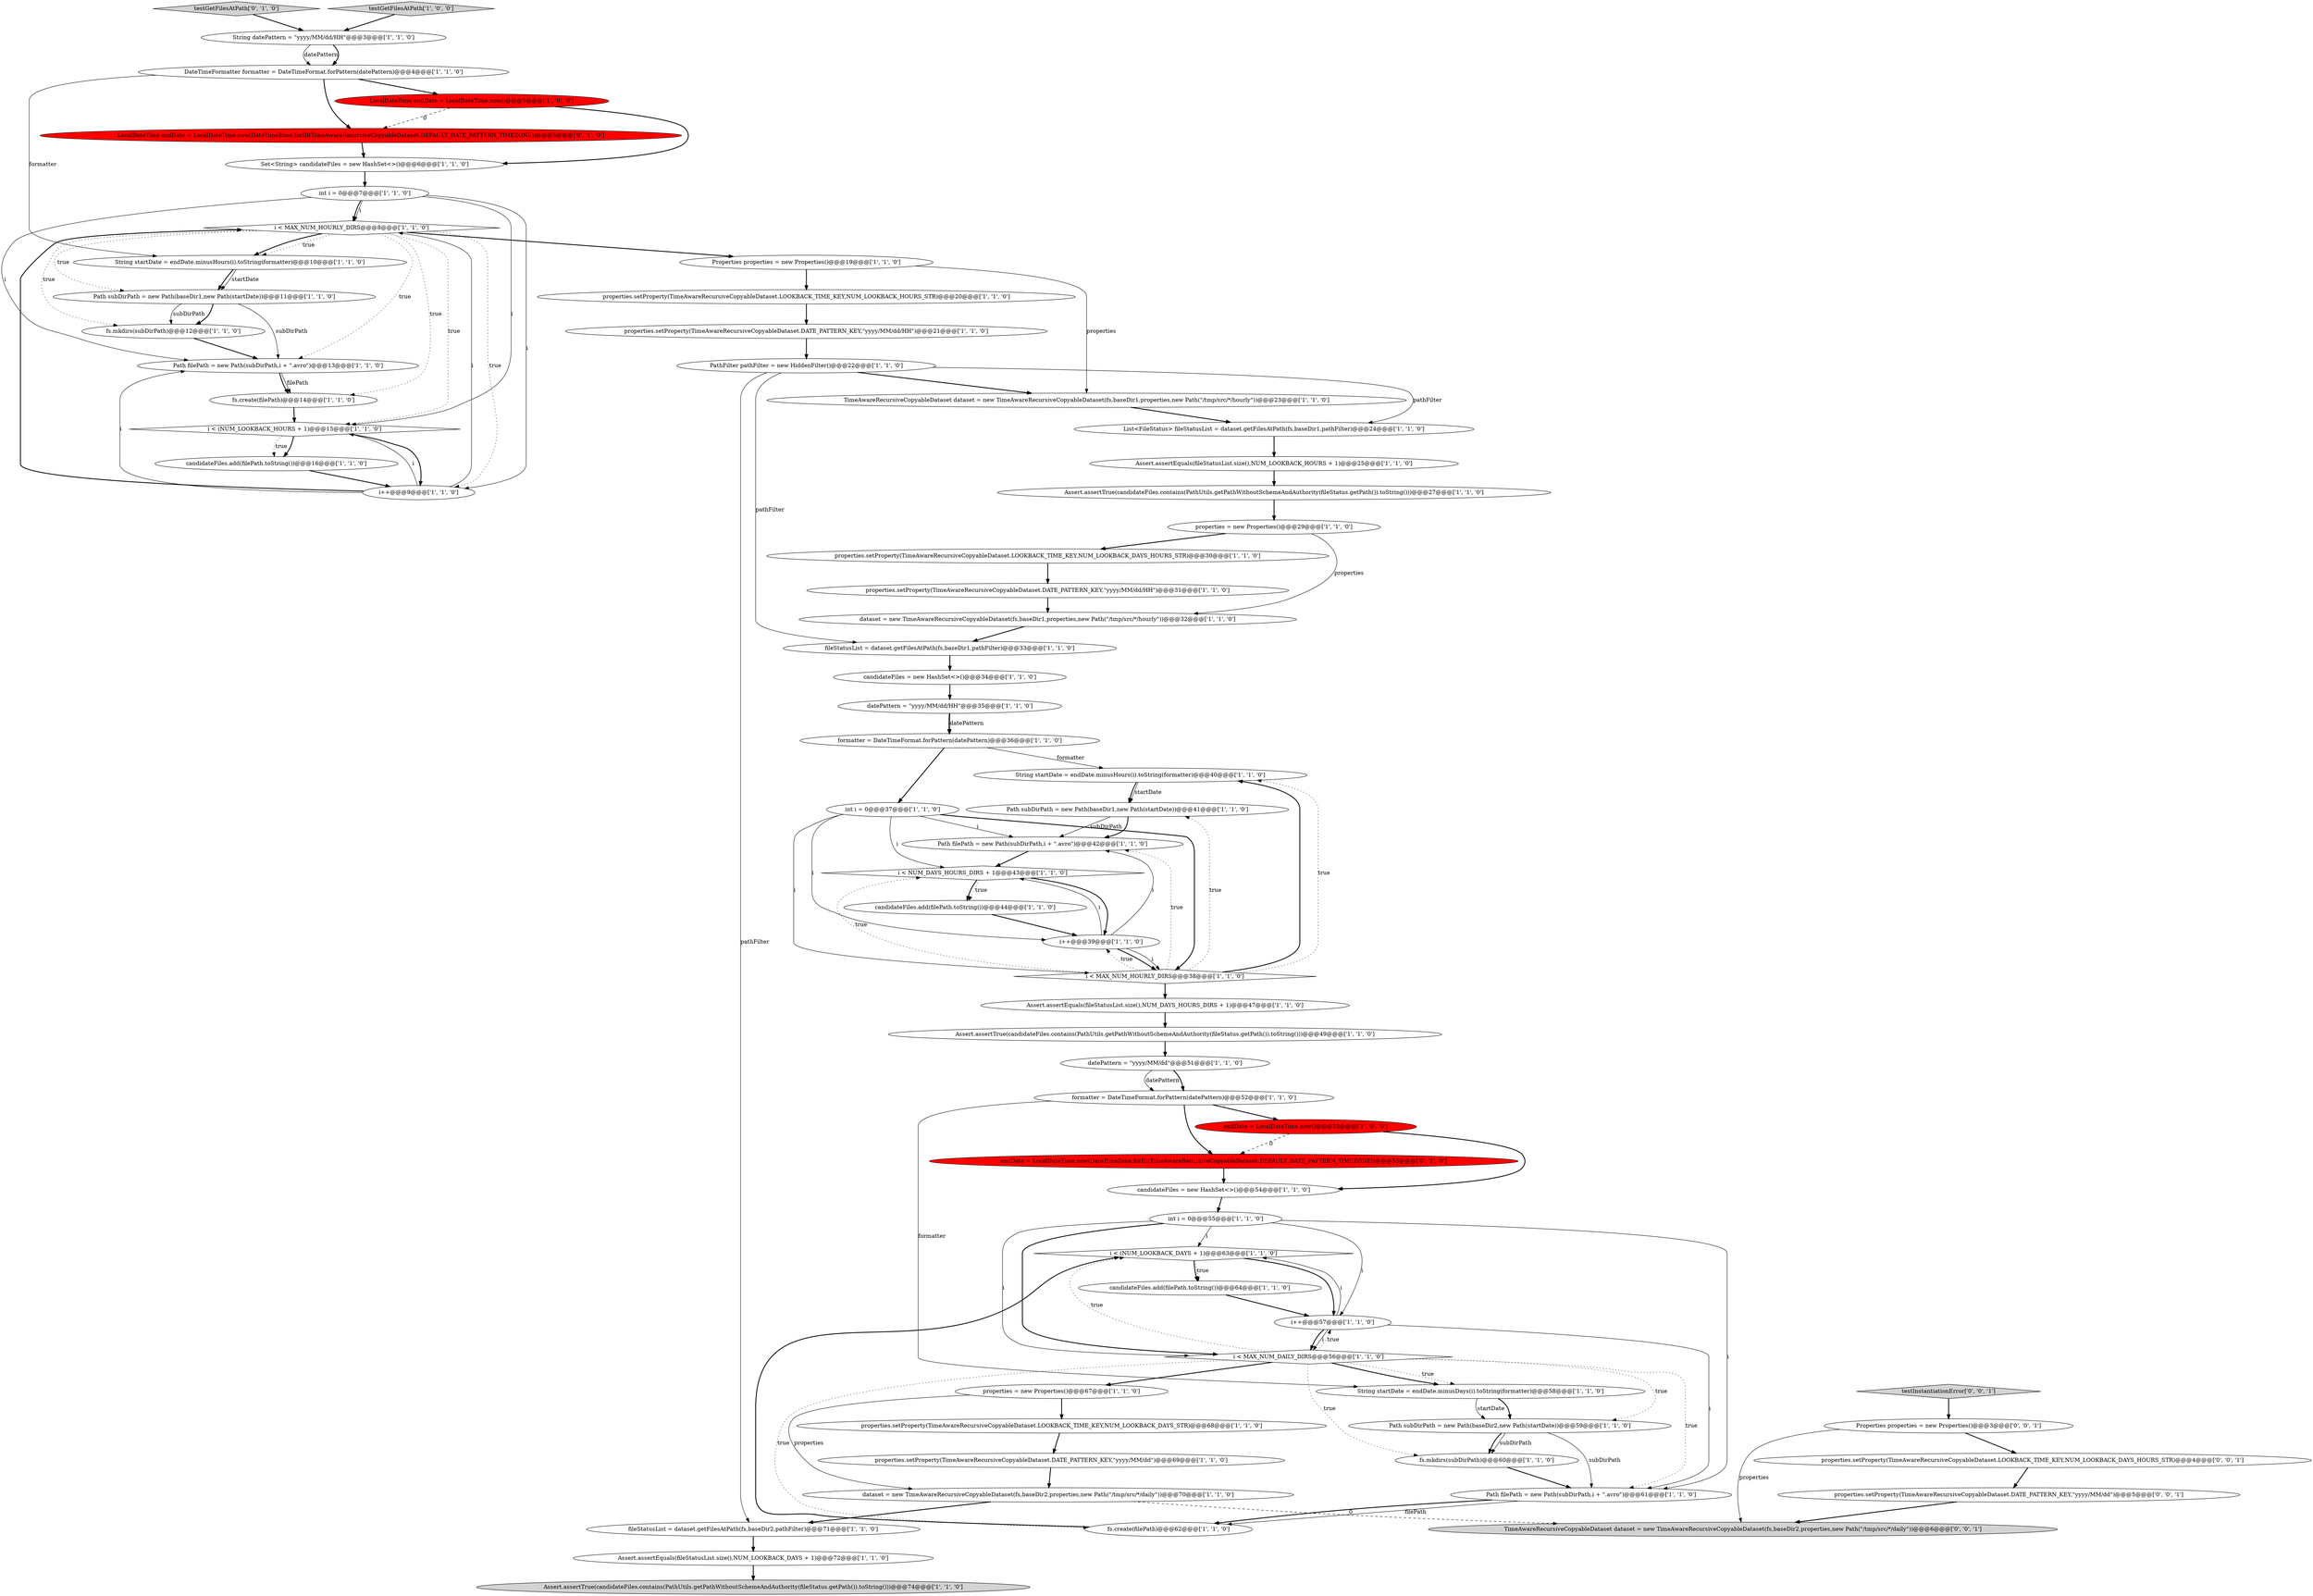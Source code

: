 digraph {
39 [style = filled, label = "i < MAX_NUM_HOURLY_DIRS@@@8@@@['1', '1', '0']", fillcolor = white, shape = diamond image = "AAA0AAABBB1BBB"];
1 [style = filled, label = "datePattern = \"yyyy/MM/dd/HH\"@@@35@@@['1', '1', '0']", fillcolor = white, shape = ellipse image = "AAA0AAABBB1BBB"];
4 [style = filled, label = "properties = new Properties()@@@29@@@['1', '1', '0']", fillcolor = white, shape = ellipse image = "AAA0AAABBB1BBB"];
52 [style = filled, label = "i < MAX_NUM_HOURLY_DIRS@@@38@@@['1', '1', '0']", fillcolor = white, shape = diamond image = "AAA0AAABBB1BBB"];
53 [style = filled, label = "Path subDirPath = new Path(baseDir1,new Path(startDate))@@@11@@@['1', '1', '0']", fillcolor = white, shape = ellipse image = "AAA0AAABBB1BBB"];
29 [style = filled, label = "i < (NUM_LOOKBACK_DAYS + 1)@@@63@@@['1', '1', '0']", fillcolor = white, shape = diamond image = "AAA0AAABBB1BBB"];
30 [style = filled, label = "endDate = LocalDateTime.now()@@@53@@@['1', '0', '0']", fillcolor = red, shape = ellipse image = "AAA1AAABBB1BBB"];
8 [style = filled, label = "Path filePath = new Path(subDirPath,i + \".avro\")@@@42@@@['1', '1', '0']", fillcolor = white, shape = ellipse image = "AAA0AAABBB1BBB"];
60 [style = filled, label = "Path filePath = new Path(subDirPath,i + \".avro\")@@@13@@@['1', '1', '0']", fillcolor = white, shape = ellipse image = "AAA0AAABBB1BBB"];
38 [style = filled, label = "properties.setProperty(TimeAwareRecursiveCopyableDataset.DATE_PATTERN_KEY,\"yyyy/MM/dd\")@@@69@@@['1', '1', '0']", fillcolor = white, shape = ellipse image = "AAA0AAABBB1BBB"];
9 [style = filled, label = "i < NUM_DAYS_HOURS_DIRS + 1@@@43@@@['1', '1', '0']", fillcolor = white, shape = diamond image = "AAA0AAABBB1BBB"];
34 [style = filled, label = "fs.create(filePath)@@@14@@@['1', '1', '0']", fillcolor = white, shape = ellipse image = "AAA0AAABBB1BBB"];
44 [style = filled, label = "dataset = new TimeAwareRecursiveCopyableDataset(fs,baseDir1,properties,new Path(\"/tmp/src/*/hourly\"))@@@32@@@['1', '1', '0']", fillcolor = white, shape = ellipse image = "AAA0AAABBB1BBB"];
46 [style = filled, label = "Set<String> candidateFiles = new HashSet<>()@@@6@@@['1', '1', '0']", fillcolor = white, shape = ellipse image = "AAA0AAABBB1BBB"];
56 [style = filled, label = "candidateFiles.add(filePath.toString())@@@44@@@['1', '1', '0']", fillcolor = white, shape = ellipse image = "AAA0AAABBB1BBB"];
23 [style = filled, label = "Assert.assertEquals(fileStatusList.size(),NUM_DAYS_HOURS_DIRS + 1)@@@47@@@['1', '1', '0']", fillcolor = white, shape = ellipse image = "AAA0AAABBB1BBB"];
36 [style = filled, label = "DateTimeFormatter formatter = DateTimeFormat.forPattern(datePattern)@@@4@@@['1', '1', '0']", fillcolor = white, shape = ellipse image = "AAA0AAABBB1BBB"];
15 [style = filled, label = "properties.setProperty(TimeAwareRecursiveCopyableDataset.LOOKBACK_TIME_KEY,NUM_LOOKBACK_HOURS_STR)@@@20@@@['1', '1', '0']", fillcolor = white, shape = ellipse image = "AAA0AAABBB1BBB"];
22 [style = filled, label = "i++@@@39@@@['1', '1', '0']", fillcolor = white, shape = ellipse image = "AAA0AAABBB1BBB"];
17 [style = filled, label = "candidateFiles.add(filePath.toString())@@@16@@@['1', '1', '0']", fillcolor = white, shape = ellipse image = "AAA0AAABBB1BBB"];
41 [style = filled, label = "datePattern = \"yyyy/MM/dd\"@@@51@@@['1', '1', '0']", fillcolor = white, shape = ellipse image = "AAA0AAABBB1BBB"];
59 [style = filled, label = "Assert.assertTrue(candidateFiles.contains(PathUtils.getPathWithoutSchemeAndAuthority(fileStatus.getPath()).toString()))@@@49@@@['1', '1', '0']", fillcolor = white, shape = ellipse image = "AAA0AAABBB1BBB"];
65 [style = filled, label = "TimeAwareRecursiveCopyableDataset dataset = new TimeAwareRecursiveCopyableDataset(fs,baseDir2,properties,new Path(\"/tmp/src/*/daily\"))@@@6@@@['0', '0', '1']", fillcolor = lightgray, shape = ellipse image = "AAA0AAABBB3BBB"];
12 [style = filled, label = "TimeAwareRecursiveCopyableDataset dataset = new TimeAwareRecursiveCopyableDataset(fs,baseDir1,properties,new Path(\"/tmp/src/*/hourly\"))@@@23@@@['1', '1', '0']", fillcolor = white, shape = ellipse image = "AAA0AAABBB1BBB"];
37 [style = filled, label = "PathFilter pathFilter = new HiddenFilter()@@@22@@@['1', '1', '0']", fillcolor = white, shape = ellipse image = "AAA0AAABBB1BBB"];
64 [style = filled, label = "testGetFilesAtPath['0', '1', '0']", fillcolor = lightgray, shape = diamond image = "AAA0AAABBB2BBB"];
5 [style = filled, label = "i < (NUM_LOOKBACK_HOURS + 1)@@@15@@@['1', '1', '0']", fillcolor = white, shape = diamond image = "AAA0AAABBB1BBB"];
33 [style = filled, label = "i < MAX_NUM_DAILY_DIRS@@@56@@@['1', '1', '0']", fillcolor = white, shape = diamond image = "AAA0AAABBB1BBB"];
28 [style = filled, label = "candidateFiles = new HashSet<>()@@@54@@@['1', '1', '0']", fillcolor = white, shape = ellipse image = "AAA0AAABBB1BBB"];
21 [style = filled, label = "properties.setProperty(TimeAwareRecursiveCopyableDataset.DATE_PATTERN_KEY,\"yyyy/MM/dd/HH\")@@@21@@@['1', '1', '0']", fillcolor = white, shape = ellipse image = "AAA0AAABBB1BBB"];
13 [style = filled, label = "String startDate = endDate.minusDays(i).toString(formatter)@@@58@@@['1', '1', '0']", fillcolor = white, shape = ellipse image = "AAA0AAABBB1BBB"];
66 [style = filled, label = "properties.setProperty(TimeAwareRecursiveCopyableDataset.LOOKBACK_TIME_KEY,NUM_LOOKBACK_DAYS_HOURS_STR)@@@4@@@['0', '0', '1']", fillcolor = white, shape = ellipse image = "AAA0AAABBB3BBB"];
26 [style = filled, label = "properties.setProperty(TimeAwareRecursiveCopyableDataset.LOOKBACK_TIME_KEY,NUM_LOOKBACK_DAYS_STR)@@@68@@@['1', '1', '0']", fillcolor = white, shape = ellipse image = "AAA0AAABBB1BBB"];
19 [style = filled, label = "int i = 0@@@55@@@['1', '1', '0']", fillcolor = white, shape = ellipse image = "AAA0AAABBB1BBB"];
42 [style = filled, label = "fileStatusList = dataset.getFilesAtPath(fs,baseDir2,pathFilter)@@@71@@@['1', '1', '0']", fillcolor = white, shape = ellipse image = "AAA0AAABBB1BBB"];
11 [style = filled, label = "testGetFilesAtPath['1', '0', '0']", fillcolor = lightgray, shape = diamond image = "AAA0AAABBB1BBB"];
69 [style = filled, label = "properties.setProperty(TimeAwareRecursiveCopyableDataset.DATE_PATTERN_KEY,\"yyyy/MM/dd\")@@@5@@@['0', '0', '1']", fillcolor = white, shape = ellipse image = "AAA0AAABBB3BBB"];
58 [style = filled, label = "formatter = DateTimeFormat.forPattern(datePattern)@@@36@@@['1', '1', '0']", fillcolor = white, shape = ellipse image = "AAA0AAABBB1BBB"];
25 [style = filled, label = "String startDate = endDate.minusHours(i).toString(formatter)@@@10@@@['1', '1', '0']", fillcolor = white, shape = ellipse image = "AAA0AAABBB1BBB"];
27 [style = filled, label = "Path filePath = new Path(subDirPath,i + \".avro\")@@@61@@@['1', '1', '0']", fillcolor = white, shape = ellipse image = "AAA0AAABBB1BBB"];
32 [style = filled, label = "properties.setProperty(TimeAwareRecursiveCopyableDataset.LOOKBACK_TIME_KEY,NUM_LOOKBACK_DAYS_HOURS_STR)@@@30@@@['1', '1', '0']", fillcolor = white, shape = ellipse image = "AAA0AAABBB1BBB"];
18 [style = filled, label = "Assert.assertEquals(fileStatusList.size(),NUM_LOOKBACK_HOURS + 1)@@@25@@@['1', '1', '0']", fillcolor = white, shape = ellipse image = "AAA0AAABBB1BBB"];
45 [style = filled, label = "dataset = new TimeAwareRecursiveCopyableDataset(fs,baseDir2,properties,new Path(\"/tmp/src/*/daily\"))@@@70@@@['1', '1', '0']", fillcolor = white, shape = ellipse image = "AAA0AAABBB1BBB"];
14 [style = filled, label = "Properties properties = new Properties()@@@19@@@['1', '1', '0']", fillcolor = white, shape = ellipse image = "AAA0AAABBB1BBB"];
55 [style = filled, label = "String startDate = endDate.minusHours(i).toString(formatter)@@@40@@@['1', '1', '0']", fillcolor = white, shape = ellipse image = "AAA0AAABBB1BBB"];
31 [style = filled, label = "fileStatusList = dataset.getFilesAtPath(fs,baseDir1,pathFilter)@@@33@@@['1', '1', '0']", fillcolor = white, shape = ellipse image = "AAA0AAABBB1BBB"];
35 [style = filled, label = "Assert.assertEquals(fileStatusList.size(),NUM_LOOKBACK_DAYS + 1)@@@72@@@['1', '1', '0']", fillcolor = white, shape = ellipse image = "AAA0AAABBB1BBB"];
62 [style = filled, label = "LocalDateTime endDate = LocalDateTime.now(DateTimeZone.forID(TimeAwareRecursiveCopyableDataset.DEFAULT_DATE_PATTERN_TIMEZONE))@@@5@@@['0', '1', '0']", fillcolor = red, shape = ellipse image = "AAA1AAABBB2BBB"];
68 [style = filled, label = "testInstantiationError['0', '0', '1']", fillcolor = lightgray, shape = diamond image = "AAA0AAABBB3BBB"];
16 [style = filled, label = "int i = 0@@@37@@@['1', '1', '0']", fillcolor = white, shape = ellipse image = "AAA0AAABBB1BBB"];
48 [style = filled, label = "Assert.assertTrue(candidateFiles.contains(PathUtils.getPathWithoutSchemeAndAuthority(fileStatus.getPath()).toString()))@@@27@@@['1', '1', '0']", fillcolor = white, shape = ellipse image = "AAA0AAABBB1BBB"];
10 [style = filled, label = "fs.mkdirs(subDirPath)@@@60@@@['1', '1', '0']", fillcolor = white, shape = ellipse image = "AAA0AAABBB1BBB"];
24 [style = filled, label = "candidateFiles = new HashSet<>()@@@34@@@['1', '1', '0']", fillcolor = white, shape = ellipse image = "AAA0AAABBB1BBB"];
50 [style = filled, label = "fs.mkdirs(subDirPath)@@@12@@@['1', '1', '0']", fillcolor = white, shape = ellipse image = "AAA0AAABBB1BBB"];
51 [style = filled, label = "List<FileStatus> fileStatusList = dataset.getFilesAtPath(fs,baseDir1,pathFilter)@@@24@@@['1', '1', '0']", fillcolor = white, shape = ellipse image = "AAA0AAABBB1BBB"];
49 [style = filled, label = "Path subDirPath = new Path(baseDir2,new Path(startDate))@@@59@@@['1', '1', '0']", fillcolor = white, shape = ellipse image = "AAA0AAABBB1BBB"];
57 [style = filled, label = "String datePattern = \"yyyy/MM/dd/HH\"@@@3@@@['1', '1', '0']", fillcolor = white, shape = ellipse image = "AAA0AAABBB1BBB"];
7 [style = filled, label = "properties.setProperty(TimeAwareRecursiveCopyableDataset.DATE_PATTERN_KEY,\"yyyy/MM/dd/HH\")@@@31@@@['1', '1', '0']", fillcolor = white, shape = ellipse image = "AAA0AAABBB1BBB"];
54 [style = filled, label = "properties = new Properties()@@@67@@@['1', '1', '0']", fillcolor = white, shape = ellipse image = "AAA0AAABBB1BBB"];
0 [style = filled, label = "i++@@@57@@@['1', '1', '0']", fillcolor = white, shape = ellipse image = "AAA0AAABBB1BBB"];
3 [style = filled, label = "fs.create(filePath)@@@62@@@['1', '1', '0']", fillcolor = white, shape = ellipse image = "AAA0AAABBB1BBB"];
20 [style = filled, label = "candidateFiles.add(filePath.toString())@@@64@@@['1', '1', '0']", fillcolor = white, shape = ellipse image = "AAA0AAABBB1BBB"];
63 [style = filled, label = "endDate = LocalDateTime.now(DateTimeZone.forID(TimeAwareRecursiveCopyableDataset.DEFAULT_DATE_PATTERN_TIMEZONE))@@@53@@@['0', '1', '0']", fillcolor = red, shape = ellipse image = "AAA1AAABBB2BBB"];
40 [style = filled, label = "Path subDirPath = new Path(baseDir1,new Path(startDate))@@@41@@@['1', '1', '0']", fillcolor = white, shape = ellipse image = "AAA0AAABBB1BBB"];
6 [style = filled, label = "formatter = DateTimeFormat.forPattern(datePattern)@@@52@@@['1', '1', '0']", fillcolor = white, shape = ellipse image = "AAA0AAABBB1BBB"];
67 [style = filled, label = "Properties properties = new Properties()@@@3@@@['0', '0', '1']", fillcolor = white, shape = ellipse image = "AAA0AAABBB3BBB"];
2 [style = filled, label = "LocalDateTime endDate = LocalDateTime.now()@@@5@@@['1', '0', '0']", fillcolor = red, shape = ellipse image = "AAA1AAABBB1BBB"];
43 [style = filled, label = "int i = 0@@@7@@@['1', '1', '0']", fillcolor = white, shape = ellipse image = "AAA0AAABBB1BBB"];
47 [style = filled, label = "i++@@@9@@@['1', '1', '0']", fillcolor = white, shape = ellipse image = "AAA0AAABBB1BBB"];
61 [style = filled, label = "Assert.assertTrue(candidateFiles.contains(PathUtils.getPathWithoutSchemeAndAuthority(fileStatus.getPath()).toString()))@@@74@@@['1', '1', '0']", fillcolor = lightgray, shape = ellipse image = "AAA0AAABBB1BBB"];
33->3 [style = dotted, label="true"];
16->52 [style = bold, label=""];
15->21 [style = bold, label=""];
22->52 [style = solid, label="i"];
48->4 [style = bold, label=""];
20->0 [style = bold, label=""];
29->0 [style = bold, label=""];
55->40 [style = bold, label=""];
16->52 [style = solid, label="i"];
39->14 [style = bold, label=""];
25->53 [style = bold, label=""];
16->9 [style = solid, label="i"];
39->47 [style = dotted, label="true"];
13->49 [style = bold, label=""];
52->55 [style = bold, label=""];
54->45 [style = solid, label="properties"];
29->20 [style = dotted, label="true"];
22->9 [style = solid, label="i"];
52->9 [style = dotted, label="true"];
52->22 [style = dotted, label="true"];
9->56 [style = bold, label=""];
30->28 [style = bold, label=""];
63->28 [style = bold, label=""];
49->10 [style = bold, label=""];
60->34 [style = solid, label="filePath"];
52->8 [style = dotted, label="true"];
57->36 [style = solid, label="datePattern"];
36->2 [style = bold, label=""];
13->49 [style = solid, label="startDate"];
27->3 [style = solid, label="filePath"];
43->47 [style = solid, label="i"];
45->42 [style = bold, label=""];
43->60 [style = solid, label="i"];
39->5 [style = dotted, label="true"];
33->27 [style = dotted, label="true"];
53->60 [style = solid, label="subDirPath"];
37->42 [style = solid, label="pathFilter"];
54->26 [style = bold, label=""];
30->63 [style = dashed, label="0"];
41->6 [style = solid, label="datePattern"];
67->65 [style = solid, label="properties"];
62->46 [style = bold, label=""];
19->29 [style = solid, label="i"];
52->23 [style = bold, label=""];
33->13 [style = dotted, label="true"];
6->13 [style = solid, label="formatter"];
58->16 [style = bold, label=""];
39->25 [style = dotted, label="true"];
43->39 [style = solid, label="i"];
39->53 [style = dotted, label="true"];
35->61 [style = bold, label=""];
0->27 [style = solid, label="i"];
38->45 [style = bold, label=""];
32->7 [style = bold, label=""];
41->6 [style = bold, label=""];
47->39 [style = bold, label=""];
37->51 [style = solid, label="pathFilter"];
5->17 [style = bold, label=""];
49->10 [style = solid, label="subDirPath"];
33->13 [style = bold, label=""];
12->51 [style = bold, label=""];
66->69 [style = bold, label=""];
36->62 [style = bold, label=""];
55->40 [style = solid, label="startDate"];
29->20 [style = bold, label=""];
21->37 [style = bold, label=""];
1->58 [style = bold, label=""];
14->12 [style = solid, label="properties"];
1->58 [style = solid, label="datePattern"];
28->19 [style = bold, label=""];
51->18 [style = bold, label=""];
58->55 [style = solid, label="formatter"];
25->53 [style = solid, label="startDate"];
14->15 [style = bold, label=""];
39->25 [style = bold, label=""];
47->5 [style = solid, label="i"];
40->8 [style = solid, label="subDirPath"];
11->57 [style = bold, label=""];
36->25 [style = solid, label="formatter"];
16->8 [style = solid, label="i"];
23->59 [style = bold, label=""];
0->33 [style = solid, label="i"];
7->44 [style = bold, label=""];
19->33 [style = solid, label="i"];
3->29 [style = bold, label=""];
64->57 [style = bold, label=""];
39->34 [style = dotted, label="true"];
33->10 [style = dotted, label="true"];
46->43 [style = bold, label=""];
9->22 [style = bold, label=""];
19->33 [style = bold, label=""];
33->0 [style = dotted, label="true"];
49->27 [style = solid, label="subDirPath"];
67->66 [style = bold, label=""];
52->55 [style = dotted, label="true"];
39->50 [style = dotted, label="true"];
31->24 [style = bold, label=""];
4->44 [style = solid, label="properties"];
33->49 [style = dotted, label="true"];
47->39 [style = solid, label="i"];
37->12 [style = bold, label=""];
53->50 [style = bold, label=""];
18->48 [style = bold, label=""];
50->60 [style = bold, label=""];
33->29 [style = dotted, label="true"];
24->1 [style = bold, label=""];
6->63 [style = bold, label=""];
53->50 [style = solid, label="subDirPath"];
43->39 [style = bold, label=""];
39->60 [style = dotted, label="true"];
44->31 [style = bold, label=""];
52->40 [style = dotted, label="true"];
37->31 [style = solid, label="pathFilter"];
5->17 [style = dotted, label="true"];
69->65 [style = bold, label=""];
2->46 [style = bold, label=""];
19->27 [style = solid, label="i"];
68->67 [style = bold, label=""];
34->5 [style = bold, label=""];
10->27 [style = bold, label=""];
17->47 [style = bold, label=""];
22->52 [style = bold, label=""];
27->3 [style = bold, label=""];
16->22 [style = solid, label="i"];
45->65 [style = dashed, label="0"];
47->60 [style = solid, label="i"];
42->35 [style = bold, label=""];
0->29 [style = solid, label="i"];
5->47 [style = bold, label=""];
26->38 [style = bold, label=""];
9->56 [style = dotted, label="true"];
60->34 [style = bold, label=""];
0->33 [style = bold, label=""];
57->36 [style = bold, label=""];
8->9 [style = bold, label=""];
43->5 [style = solid, label="i"];
56->22 [style = bold, label=""];
2->62 [style = dashed, label="0"];
33->54 [style = bold, label=""];
19->0 [style = solid, label="i"];
59->41 [style = bold, label=""];
22->8 [style = solid, label="i"];
4->32 [style = bold, label=""];
40->8 [style = bold, label=""];
6->30 [style = bold, label=""];
}
